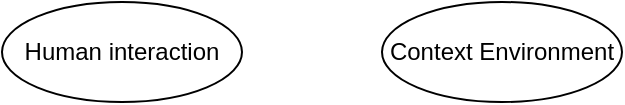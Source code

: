 <mxfile version="12.8.8" type="github">
  <diagram id="S-c4u68pvb39aPOEad-Y" name="Page-1">
    <mxGraphModel dx="1422" dy="839" grid="1" gridSize="10" guides="1" tooltips="1" connect="1" arrows="1" fold="1" page="1" pageScale="1" pageWidth="827" pageHeight="1169" math="0" shadow="0">
      <root>
        <mxCell id="0" />
        <mxCell id="1" parent="0" />
        <mxCell id="4B6pPSaDy_JO7CNS_ZNG-1" value="Human interaction" style="ellipse;whiteSpace=wrap;html=1;" vertex="1" parent="1">
          <mxGeometry x="140" y="220" width="120" height="50" as="geometry" />
        </mxCell>
        <mxCell id="4B6pPSaDy_JO7CNS_ZNG-2" value="Context Environment" style="ellipse;whiteSpace=wrap;html=1;" vertex="1" parent="1">
          <mxGeometry x="330" y="220" width="120" height="50" as="geometry" />
        </mxCell>
      </root>
    </mxGraphModel>
  </diagram>
</mxfile>
